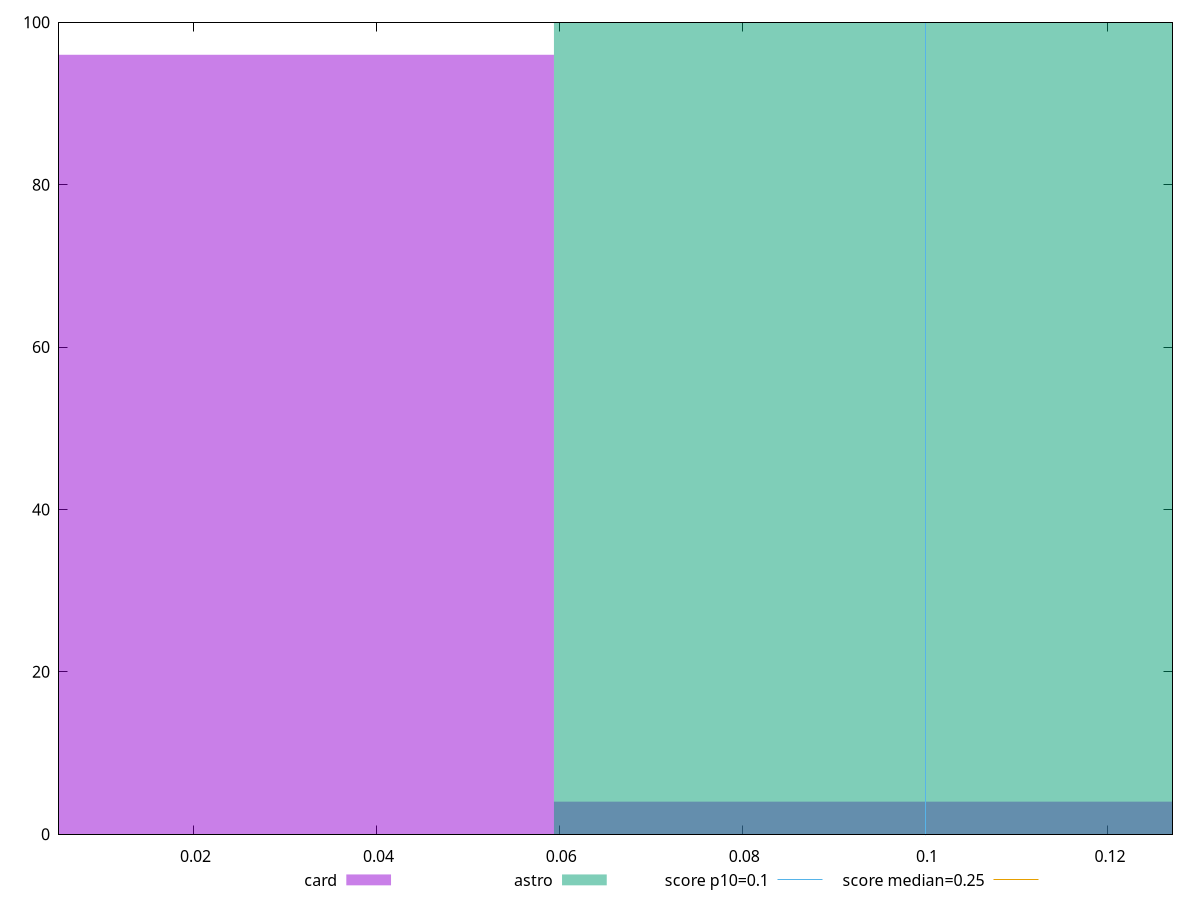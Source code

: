 reset

$card <<EOF
0.11883472697654508 4
0 96
EOF

$astro <<EOF
0.11883472697654508 100
EOF

set key outside below
set boxwidth 0.11883472697654508
set xrange [0.005289688110351562:0.12706176386939155]
set yrange [0:100]
set trange [0:100]
set style fill transparent solid 0.5 noborder

set parametric
set terminal svg size 640, 500 enhanced background rgb 'white'
set output "reports/report_00031_2021-02-24T23-18-18.084Z/cumulative-layout-shift/comparison/histogram/2_vs_3.svg"

plot $card title "card" with boxes, \
     $astro title "astro" with boxes, \
     0.1,t title "score p10=0.1", \
     0.25,t title "score median=0.25"

reset
